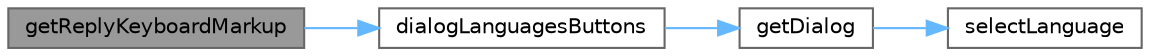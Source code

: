 digraph "getReplyKeyboardMarkup"
{
 // LATEX_PDF_SIZE
  bgcolor="transparent";
  edge [fontname=Helvetica,fontsize=10,labelfontname=Helvetica,labelfontsize=10];
  node [fontname=Helvetica,fontsize=10,shape=box,height=0.2,width=0.4];
  rankdir="LR";
  Node1 [label="getReplyKeyboardMarkup",height=0.2,width=0.4,color="gray40", fillcolor="grey60", style="filled", fontcolor="black",tooltip="Функция получения клавиатуры для выбора языка"];
  Node1 -> Node2 [color="steelblue1",style="solid"];
  Node2 [label="dialogLanguagesButtons",height=0.2,width=0.4,color="grey40", fillcolor="white", style="filled",URL="$dialogs_8h.html#abccf0729d4972f706dce48b73d3b2b6a",tooltip="Функция получения подписи кнопки смены языка"];
  Node2 -> Node3 [color="steelblue1",style="solid"];
  Node3 [label="getDialog",height=0.2,width=0.4,color="grey40", fillcolor="white", style="filled",URL="$dialogs_8h.html#aa61017178f7b6622a86a4889335ff700",tooltip="Функция получения диалога"];
  Node3 -> Node4 [color="steelblue1",style="solid"];
  Node4 [label="selectLanguage",height=0.2,width=0.4,color="grey40", fillcolor="white", style="filled",URL="$dialogs_8h.html#aceddf3376fac8a9ad9c1e7f72be6d818",tooltip="Функция получения диалога"];
}
